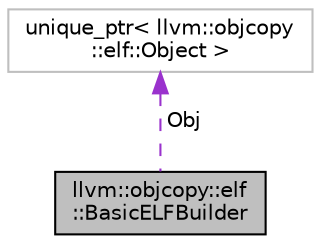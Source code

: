 digraph "llvm::objcopy::elf::BasicELFBuilder"
{
 // LATEX_PDF_SIZE
  bgcolor="transparent";
  edge [fontname="Helvetica",fontsize="10",labelfontname="Helvetica",labelfontsize="10"];
  node [fontname="Helvetica",fontsize="10",shape=record];
  Node1 [label="llvm::objcopy::elf\l::BasicELFBuilder",height=0.2,width=0.4,color="black", fillcolor="grey75", style="filled", fontcolor="black",tooltip=" "];
  Node2 -> Node1 [dir="back",color="darkorchid3",fontsize="10",style="dashed",label=" Obj" ,fontname="Helvetica"];
  Node2 [label="unique_ptr\< llvm::objcopy\l::elf::Object \>",height=0.2,width=0.4,color="grey75",tooltip=" "];
}
